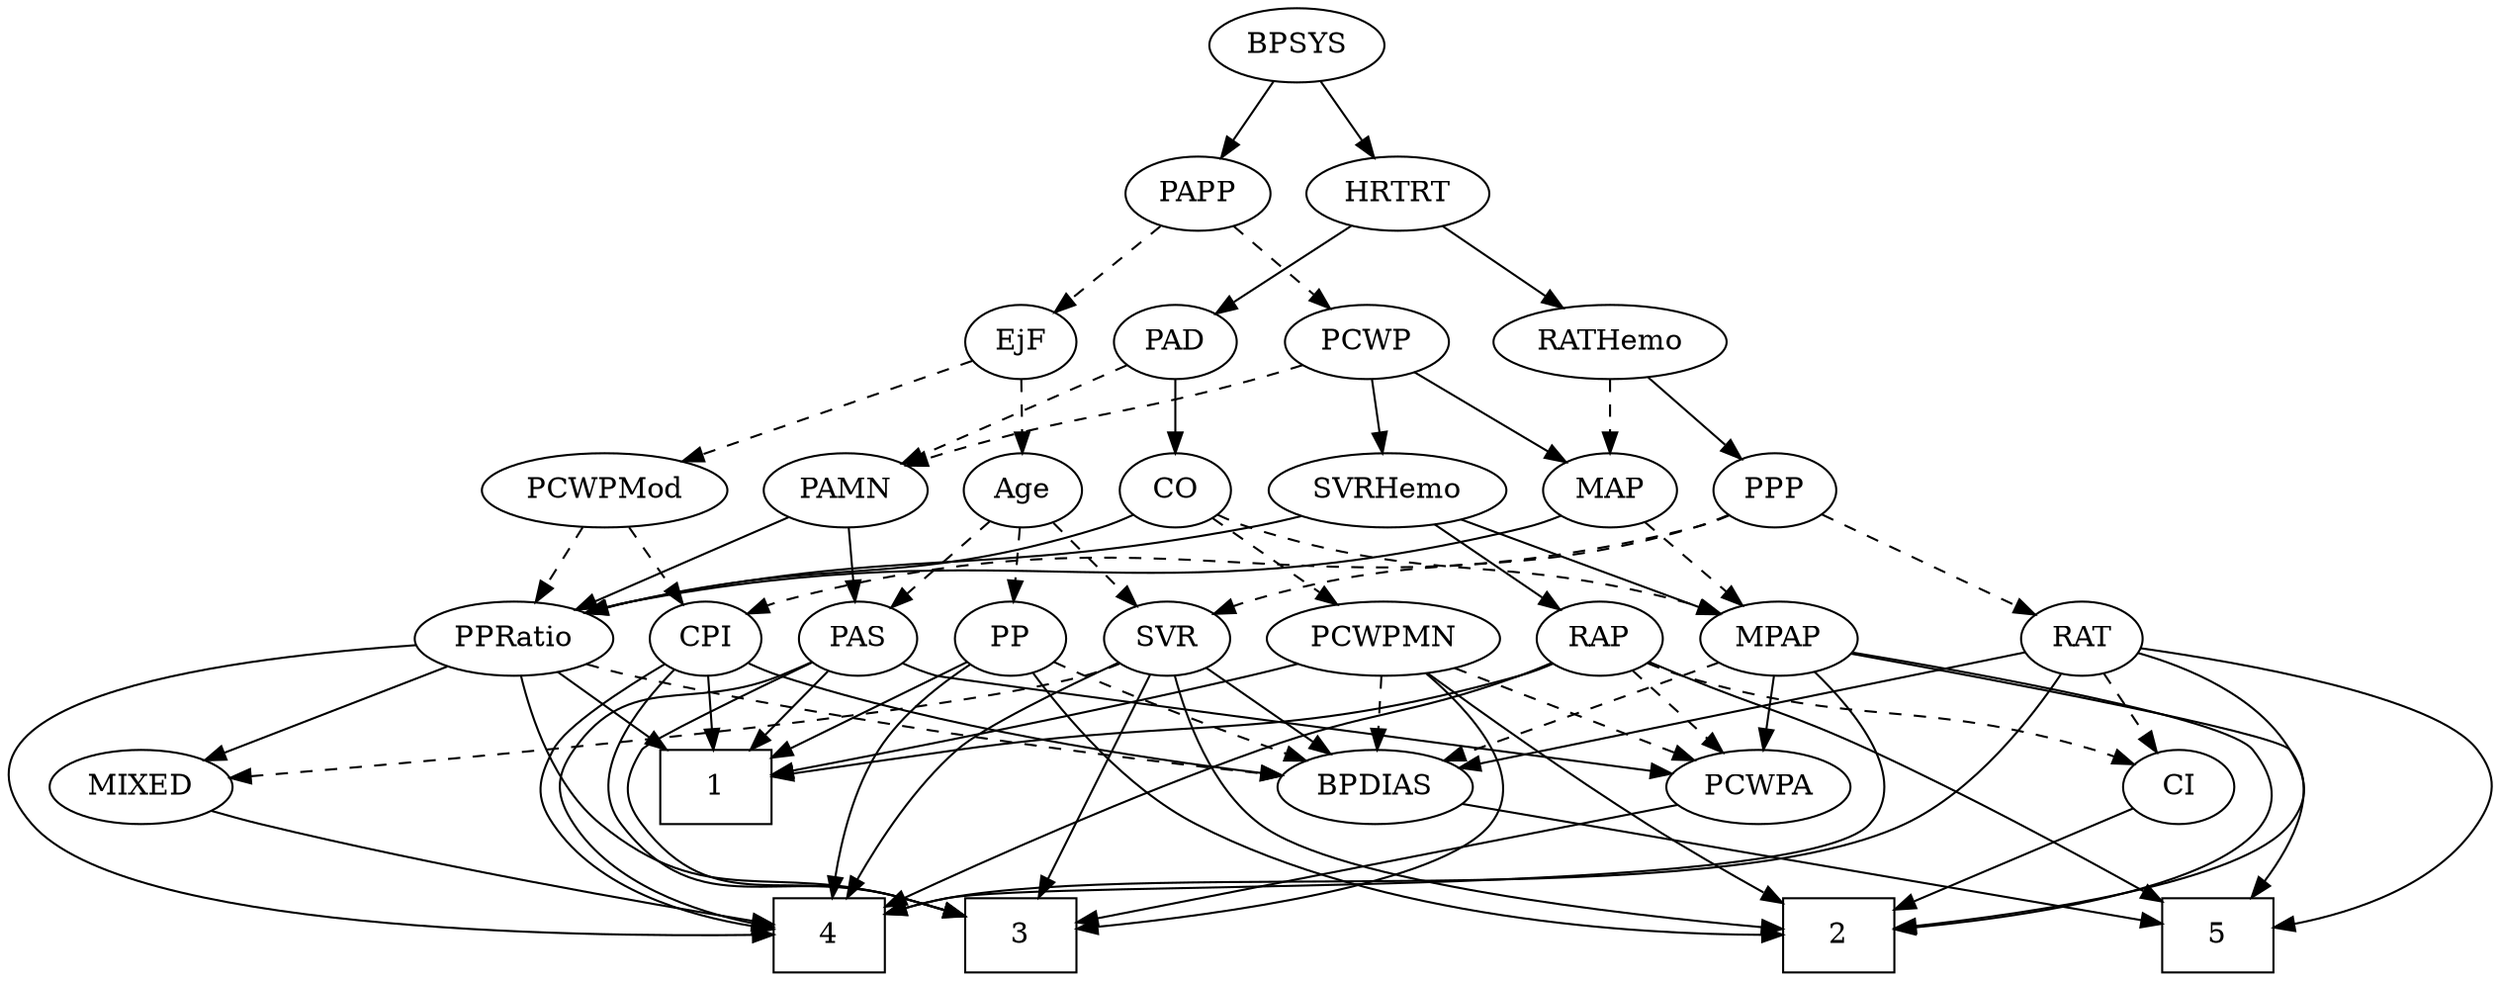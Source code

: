 strict digraph {
	graph [bb="0,0,1172.6,468"];
	node [label="\N"];
	1	[height=0.5,
		pos="190.99,90",
		shape=box,
		width=0.75];
	2	[height=0.5,
		pos="971.99,18",
		shape=box,
		width=0.75];
	3	[height=0.5,
		pos="171.99,18",
		shape=box,
		width=0.75];
	4	[height=0.5,
		pos="597.99,18",
		shape=box,
		width=0.75];
	5	[height=0.5,
		pos="1095,18",
		shape=box,
		width=0.75];
	Age	[height=0.5,
		pos="459.99,234",
		width=0.75];
	PAS	[height=0.5,
		pos="194.99,162",
		width=0.75];
	Age -> PAS	[pos="e,215.95,173.43 439.42,222.19 434.46,219.89 429.12,217.66 423.99,216 341.82,189.34 315.43,205.82 232.99,180 230.43,179.2 227.81,\
178.27 225.2,177.27",
		style=dashed];
	SVR	[height=0.5,
		pos="705.99,162",
		width=0.77632];
	Age -> SVR	[pos="e,684.4,173.9 480.58,222.26 485.54,219.96 490.88,217.71 495.99,216 570.46,191.06 594.39,204.55 668.99,180 670.9,179.37 672.85,178.67 \
674.8,177.92",
		style=dashed];
	PP	[height=0.5,
		pos="558.99,162",
		width=0.75];
	Age -> PP	[pos="e,540.95,175.76 478.15,220.16 493.36,209.41 515.28,193.91 532.46,181.76",
		style=dashed];
	EjF	[height=0.5,
		pos="458.99,306",
		width=0.75];
	EjF -> Age	[pos="e,459.74,252.1 459.24,287.7 459.35,279.98 459.48,270.71 459.6,262.11",
		style=dashed];
	PCWPMod	[height=0.5,
		pos="272.99,234",
		width=1.4443];
	EjF -> PCWPMod	[pos="e,306.89,247.76 435.81,296.28 406.04,285.07 353.78,265.4 316.5,251.37",
		style=dashed];
	RAP	[height=0.5,
		pos="631.99,162",
		width=0.77632];
	RAP -> 1	[pos="e,218.25,98.066 610.91,149.9 605.81,147.62 600.3,145.47 594.99,144 452.78,104.69 410.47,132.56 264.99,108 252.93,105.96 239.88,103.17 \
228.16,100.43",
		style=solid];
	RAP -> 4	[pos="e,625.15,19.075 654.23,150.6 659.07,148.38 664.19,146.08 668.99,144 707.75,127.18 733.44,143.08 756.99,108 765.91,94.716 766.34,\
84.98 756.99,72 729.39,33.702 672.91,22.66 635.24,19.709",
		style=solid];
	RAP -> 5	[pos="e,1079.1,36.17 653.08,149.93 658.17,147.64 663.68,145.49 668.99,144 803.41,106.39 851.82,160.92 980.99,108 1016.6,93.417 1050.4,\
64.418 1071.8,43.478",
		style=solid];
	PCWPA	[height=0.5,
		pos="315.99,90",
		width=1.1555];
	RAP -> PCWPA	[pos="e,356.01,95.498 610.82,150.21 605.73,147.91 600.24,145.68 594.99,144 516.95,119.07 422.68,104.17 366.12,96.79",
		style=dashed];
	CI	[height=0.5,
		pos="944.99,90",
		width=0.75];
	RAP -> CI	[pos="e,918.59,93.919 653.16,150.21 658.25,147.92 663.74,145.68 668.99,144 752.62,117.19 855.1,101.88 908.57,95.151",
		style=dashed];
	MIXED	[height=0.5,
		pos="529.99,90",
		width=1.1193];
	MIXED -> 4	[pos="e,581.19,36.292 545.42,73.116 553.91,64.373 564.64,53.334 574.18,43.51",
		style=solid];
	MPAP	[height=0.5,
		pos="786.99,162",
		width=0.97491];
	MPAP -> 2	[pos="e,990.45,36.028 819.41,154.53 880.67,142.16 1007.9,115.69 1014,108 1029.4,88.559 1013.8,62.528 997.43,43.643",
		style=solid];
	MPAP -> 4	[pos="e,625.11,22.412 793.67,144.01 800.1,124.54 806.74,92.664 790.99,72 772.17,47.312 685.59,31.266 635.01,23.827",
		style=solid];
	MPAP -> 5	[pos="e,1087.5,36.015 819.9,155.21 882.35,144.02 1013.4,119.53 1031,108 1054.5,92.589 1072.2,65.357 1082.9,45.062",
		style=solid];
	MPAP -> PCWPA	[pos="e,356.02,95.402 760.81,149.68 755.02,147.52 748.87,145.48 742.99,144 707.1,134.98 470.94,108.17 366.05,96.515",
		style=solid];
	BPDIAS	[height=0.5,
		pos="705.99,90",
		width=1.1735];
	MPAP -> BPDIAS	[pos="e,723.98,106.55 769.81,146.15 758.76,136.61 744.2,124.03 731.78,113.29",
		style=dashed];
	BPSYS	[height=0.5,
		pos="585.99,450",
		width=1.0471];
	PAPP	[height=0.5,
		pos="541.99,378",
		width=0.88464];
	BPSYS -> PAPP	[pos="e,552.34,395.47 575.56,432.41 570.25,423.95 563.67,413.49 557.75,404.08",
		style=solid];
	HRTRT	[height=0.5,
		pos="630.99,378",
		width=1.1013];
	BPSYS -> HRTRT	[pos="e,620.4,395.47 596.65,432.41 602.09,423.95 608.81,413.49 614.87,404.08",
		style=solid];
	PAD	[height=0.5,
		pos="532.99,306",
		width=0.79437];
	CO	[height=0.5,
		pos="531.99,234",
		width=0.75];
	PAD -> CO	[pos="e,532.23,252.1 532.74,287.7 532.63,279.98 532.5,270.71 532.38,262.11",
		style=solid];
	PAMN	[height=0.5,
		pos="378.99,234",
		width=1.011];
	PAD -> PAMN	[pos="e,404.9,246.78 510.27,294.67 484.9,283.14 443.54,264.34 414.03,250.93",
		style=dashed];
	CO -> MPAP	[pos="e,760.71,173.97 552.58,222.25 557.54,219.95 562.87,217.71 567.99,216 643.31,190.87 666.8,202.39 742.99,180 745.62,179.23 748.32,\
178.36 751.02,177.45",
		style=dashed];
	PCWPMN	[height=0.5,
		pos="363.99,162",
		width=1.3902];
	CO -> PCWPMN	[pos="e,397.03,175.64 510.76,222.72 505.93,220.45 500.8,218.1 495.99,216 466.39,203.08 432.58,189.53 406.59,179.36",
		style=dashed];
	PPRatio	[height=0.5,
		pos="472.99,162",
		width=1.1013];
	CO -> PPRatio	[pos="e,486.59,179.13 519.19,217.81 511.59,208.8 501.8,197.18 493.18,186.95",
		style=solid];
	PAS -> 1	[pos="e,191.97,108.1 194,143.7 193.56,135.98 193.03,126.71 192.54,118.11",
		style=solid];
	PAS -> 3	[pos="e,144.59,22.756 168.7,157.46 121.95,150.56 27.422,133.71 7.9891,108 -28.5,59.732 75.565,34.519 134.5,24.415",
		style=solid];
	PAS -> 4	[pos="e,570.94,20.105 177.8,147.84 155.8,129.46 122.91,95.679 143.99,72 171.57,41.013 456.98,25.287 560.64,20.565",
		style=solid];
	PAS -> PCWPA	[pos="e,292.13,104.8 214.7,149.6 233.3,138.84 261.52,122.51 283.46,109.82",
		style=solid];
	PAMN -> PAS	[pos="e,216.57,173 350.93,222.31 345.33,220.2 339.48,218.01 333.99,216 289.25,199.58 277.22,197.74 232.99,180 230.64,179.06 228.23,178.06 \
225.8,177.03",
		style=solid];
	PAMN -> PPRatio	[pos="e,453.21,177.73 398.47,218.5 411.86,208.52 429.86,195.11 444.82,183.98",
		style=solid];
	RATHemo	[height=0.5,
		pos="725.99,306",
		width=1.3721];
	MAP	[height=0.5,
		pos="725.99,234",
		width=0.84854];
	RATHemo -> MAP	[pos="e,725.99,252.1 725.99,287.7 725.99,279.98 725.99,270.71 725.99,262.11",
		style=dashed];
	PPP	[height=0.5,
		pos="801.99,234",
		width=0.75];
	RATHemo -> PPP	[pos="e,786.87,248.93 743.23,289.12 753.91,279.28 767.74,266.55 779.3,255.9",
		style=solid];
	CPI	[height=0.5,
		pos="268.99,162",
		width=0.75];
	CPI -> 1	[pos="e,209.95,108.02 253.58,147.17 243.31,137.95 229.54,125.6 217.53,114.82",
		style=solid];
	CPI -> 3	[pos="e,144.73,27.229 247.56,150.6 242.22,148.24 236.46,145.88 230.99,144 167.36,122.18 125.51,160.92 83.989,108 74.112,95.412 76.118,\
85.93 83.989,72 95.023,52.474 116.45,39.342 135.4,31.035",
		style=solid];
	CPI -> 4	[pos="e,570.96,20.186 247.06,151.16 214.32,136.43 156.34,110.11 154.99,108 146.38,94.511 144.37,83.967 154.99,72 181.8,41.785 459.1,25.619 \
560.83,20.67",
		style=solid];
	CPI -> BPDIAS	[pos="e,666.24,96.346 289.5,149.98 294.45,147.69 299.82,145.52 304.99,144 422.83,109.36 457.23,124.15 578.99,108 604.44,104.62 632.76,\
100.84 656.18,97.695",
		style=solid];
	RAT	[height=0.5,
		pos="916.99,162",
		width=0.75827];
	RAT -> 2	[pos="e,999,22.635 944.46,161.79 984.1,161.24 1056.3,153.59 1090,108 1099.5,95.136 1098.7,85.433 1090,72 1072.2,44.581 1036.6,31.211 1009.1,\
24.776",
		style=solid];
	RAT -> 4	[pos="e,625.31,21.957 903.45,146.34 884.31,126.51 847.38,91.387 808.99,72 752.3,43.371 679.06,29.486 635.46,23.327",
		style=solid];
	RAT -> 5	[pos="e,1122.1,31.283 944.41,159.37 1003.2,155.25 1138.3,142.18 1166,108 1176.1,95.564 1173.2,86.303 1166,72 1158.5,56.998 1144.5,45.157 \
1130.9,36.507",
		style=solid];
	RAT -> BPDIAS	[pos="e,738.29,101.72 893.19,153.11 858,141.43 791.54,119.38 748.02,104.94",
		style=solid];
	RAT -> CI	[pos="e,938.4,107.47 923.62,144.41 926.9,136.22 930.93,126.14 934.61,116.95",
		style=dashed];
	SVR -> 2	[pos="e,980.48,36.308 727.12,150.06 732.21,147.77 737.71,145.58 742.99,144 794.24,128.68 946.11,148.55 980.99,108 995.48,91.156 990.96,\
65.343 984.16,45.846",
		style=solid];
	SVR -> 3	[pos="e,199.22,26.028 684.82,150.21 679.73,147.92 674.24,145.68 668.99,144 587.97,118.05 563.47,128.84 480.99,108 429.48,94.981 417.97,\
86.971 366.99,72 312.18,55.905 248.21,38.843 208.9,28.555",
		style=solid];
	SVR -> 4	[pos="e,625.25,18.043 727.88,150.75 743.91,141.91 764.46,127.5 773.99,108 781.01,93.623 783.53,84.842 773.99,72 742.21,29.237 677.02,19.71 \
635.51,18.256",
		style=solid];
	SVR -> MIXED	[pos="e,560.32,101.9 684.18,150.69 679.22,148.42 673.94,146.08 668.99,144 635.87,130.09 597.7,115.65 569.75,105.36",
		style=dashed];
	SVR -> BPDIAS	[pos="e,705.99,108.1 705.99,143.7 705.99,135.98 705.99,126.71 705.99,118.11",
		style=solid];
	PCWPMod -> CPI	[pos="e,269.97,180.1 272,215.7 271.56,207.98 271.03,198.71 270.54,190.11",
		style=dashed];
	PCWPMod -> PPRatio	[pos="e,442.62,173.63 308.28,220.65 343.14,208.45 396.36,189.82 432.82,177.06",
		style=dashed];
	PCWPA -> 3	[pos="e,199.08,32.17 289.24,75.998 266.45,64.919 233.49,48.895 208.31,36.657",
		style=solid];
	PCWPMN -> 1	[pos="e,218.32,102.38 331.67,148.14 304.92,137.47 265.94,121.86 231.99,108 230.61,107.44 229.2,106.86 227.78,106.28",
		style=solid];
	PCWPMN -> 2	[pos="e,944.83,20.019 379.61,144.51 400.51,123.64 439.73,88.427 480.99,72 563.61,39.104 834.73,24.72 934.61,20.447",
		style=solid];
	PCWPMN -> 3	[pos="e,161.36,36.311 326.61,149.95 319.45,147.92 312,145.85 304.99,144 238.7,126.5 197.44,161.84 154.99,108 141.08,90.352 147.99,64.684 \
156.81,45.443",
		style=solid];
	PCWPMN -> PCWPA	[pos="e,327.28,107.47 352.61,144.41 346.76,135.87 339.49,125.28 332.99,115.79",
		style=dashed];
	PCWPMN -> BPDIAS	[pos="e,666.98,97.185 401.3,149.87 408.78,147.79 416.61,145.73 423.99,144 505.02,124.95 600.42,108.19 656.9,98.842",
		style=dashed];
	SVRHemo	[height=0.5,
		pos="626.99,234",
		width=1.3902];
	SVRHemo -> RAP	[pos="e,630.77,180.1 628.23,215.7 628.78,207.98 629.44,198.71 630.05,190.11",
		style=solid];
	SVRHemo -> MPAP	[pos="e,761.12,174.32 657.46,219.67 684.31,207.92 723.42,190.81 751.64,178.47",
		style=solid];
	SVRHemo -> PPRatio	[pos="e,500.01,175.28 597.3,219.5 572.23,208.11 536.25,191.75 509.44,179.57",
		style=solid];
	BPDIAS -> 5	[pos="e,1068,24.418 744.65,82.461 802.13,72.681 913.52,53.518 1008,36 1024.3,32.968 1042.4,29.466 1057.8,26.432",
		style=solid];
	MAP -> MPAP	[pos="e,773.07,178.98 739.53,217.46 747.39,208.44 757.47,196.88 766.31,186.73",
		style=dashed];
	MAP -> PPRatio	[pos="e,502.96,173.79 702.57,222.2 697.2,219.96 691.45,217.75 685.99,216 615.33,193.39 594.44,199.97 522.99,180 519.62,179.06 516.14,178.02 \
512.67,176.93",
		style=solid];
	PP -> 1	[pos="e,218.28,97.865 538.27,150.2 533.06,147.85 527.42,145.59 521.99,144 411.3,111.58 378.41,128.93 264.99,108 252.96,105.78 239.92,102.93 \
228.2,100.21",
		style=solid];
	PP -> 2	[pos="e,944.96,18.425 570.74,145.52 587.18,125.09 619.09,89.637 654.99,72 748.06,26.278 873.06,19.009 934.58,18.458",
		style=solid];
	PP -> 4	[pos="e,595.1,36.253 565.95,144.51 570.13,134.16 575.33,120.46 578.99,108 584.99,87.566 589.94,63.977 593.28,46.22",
		style=solid];
	PP -> BPDIAS	[pos="e,678.84,103.93 580.36,150.82 603.76,139.68 641.67,121.63 669.73,108.27",
		style=dashed];
	PPP -> CPI	[pos="e,289.06,174.04 781.92,221.96 776.85,219.61 771.33,217.42 765.99,216 567.36,163.25 503.62,232.75 304.99,180 302.82,179.42 300.62,\
178.72 298.43,177.93",
		style=dashed];
	PPP -> RAT	[pos="e,897.68,174.75 821.24,221.28 839.73,210.03 867.88,192.89 888.88,180.11",
		style=dashed];
	PPP -> SVR	[pos="e,723.81,175.99 784.38,220.16 769.72,209.47 748.64,194.1 732.03,181.99",
		style=dashed];
	PPRatio -> 1	[pos="e,218.05,103.14 443.06,150.06 436.5,147.87 429.55,145.72 422.99,144 339.44,122.04 314.77,132.67 231.99,108 230.56,107.57 229.11,\
107.11 227.65,106.63",
		style=solid];
	PPRatio -> 3	[pos="e,189.65,36.016 442.74,150.15 436.26,147.99 429.43,145.82 422.99,144 353.69,124.38 328.41,142.13 264.99,108 263.95,107.44 224.14,\
69.203 196.94,43.035",
		style=solid];
	PPRatio -> 4	[pos="e,570.96,23.223 469.78,143.87 467.15,124.56 465.99,93.123 480.99,72 499.59,45.803 534.32,32.306 561.13,25.511",
		style=solid];
	PPRatio -> MIXED	[pos="e,516.84,107.15 486.21,144.76 493.4,135.93 502.44,124.83 510.44,115.01",
		style=solid];
	PPRatio -> BPDIAS	[pos="e,671.44,100.5 503.59,150.35 509.98,148.19 516.69,145.98 522.99,144 570,129.21 624.28,113.68 661.44,103.29",
		style=dashed];
	PCWP	[height=0.5,
		pos="618.99,306",
		width=0.97491];
	PCWP -> PAMN	[pos="e,406.41,245.96 591.48,294.72 584.81,292.38 577.68,290 570.99,288 506.54,268.75 488.24,271.92 423.99,252 421.39,251.19 418.72,250.32 \
416.04,249.4",
		style=dashed];
	PCWP -> SVRHemo	[pos="e,625.03,252.1 620.97,287.7 621.85,279.98 622.91,270.71 623.89,262.11",
		style=solid];
	PCWP -> MAP	[pos="e,706.24,247.92 639.87,291.34 656.39,280.53 679.61,265.34 697.78,253.45",
		style=solid];
	CI -> 2	[pos="e,965.26,36.447 951.39,72.411 954.42,64.539 958.13,54.929 961.56,46.042",
		style=solid];
	PAPP -> EjF	[pos="e,475.04,320.54 524.79,362.5 512.68,352.28 496.31,338.47 482.92,327.18",
		style=dashed];
	PAPP -> PCWP	[pos="e,602.42,322.07 558.32,362.15 568.97,352.48 583.04,339.68 594.96,328.85",
		style=dashed];
	HRTRT -> PAD	[pos="e,551.29,320.07 610.68,362.5 595.92,351.95 575.8,337.58 559.74,326.1",
		style=solid];
	HRTRT -> RATHemo	[pos="e,704.88,322.55 651.14,362.15 664.34,352.43 681.82,339.54 696.57,328.68",
		style=solid];
}
